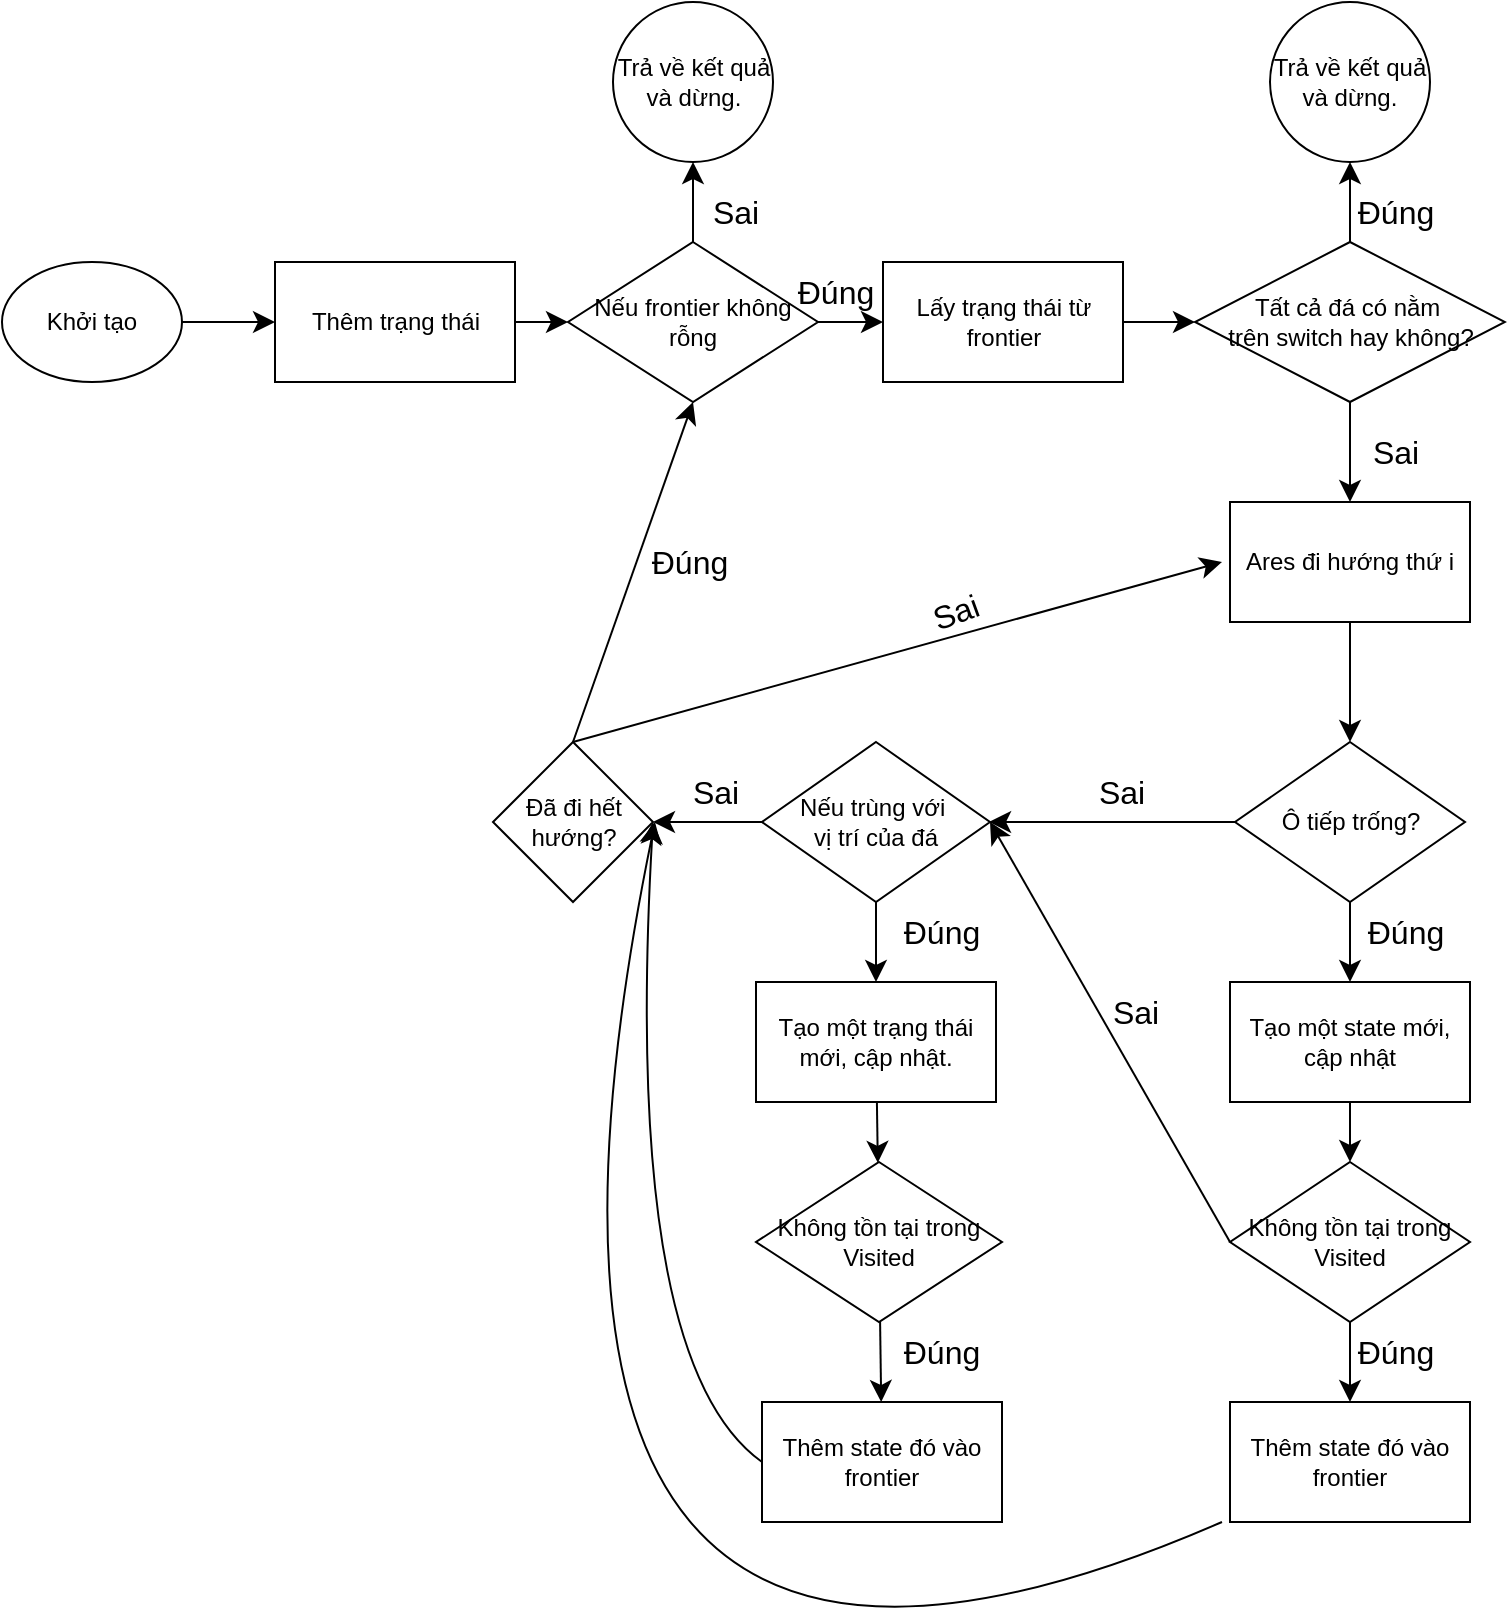 <mxfile version="24.8.3">
  <diagram id="C5RBs43oDa-KdzZeNtuy" name="Page-1">
    <mxGraphModel dx="692" dy="548" grid="1" gridSize="10" guides="1" tooltips="1" connect="1" arrows="1" fold="1" page="1" pageScale="1" pageWidth="827" pageHeight="1169" math="0" shadow="0">
      <root>
        <mxCell id="WIyWlLk6GJQsqaUBKTNV-0" />
        <mxCell id="WIyWlLk6GJQsqaUBKTNV-1" parent="WIyWlLk6GJQsqaUBKTNV-0" />
        <mxCell id="4DpYR3ocgLCXqnLhzdjY-2" value="" style="edgeStyle=none;curved=1;rounded=0;orthogonalLoop=1;jettySize=auto;html=1;fontSize=12;startSize=8;endSize=8;" edge="1" parent="WIyWlLk6GJQsqaUBKTNV-1" source="4DpYR3ocgLCXqnLhzdjY-0" target="4DpYR3ocgLCXqnLhzdjY-1">
          <mxGeometry relative="1" as="geometry" />
        </mxCell>
        <mxCell id="4DpYR3ocgLCXqnLhzdjY-0" value="Khởi tạo" style="ellipse;whiteSpace=wrap;html=1;" vertex="1" parent="WIyWlLk6GJQsqaUBKTNV-1">
          <mxGeometry x="40" y="190" width="90" height="60" as="geometry" />
        </mxCell>
        <mxCell id="4DpYR3ocgLCXqnLhzdjY-4" value="" style="edgeStyle=none;curved=1;rounded=0;orthogonalLoop=1;jettySize=auto;html=1;fontSize=12;startSize=8;endSize=8;" edge="1" parent="WIyWlLk6GJQsqaUBKTNV-1" source="4DpYR3ocgLCXqnLhzdjY-1" target="4DpYR3ocgLCXqnLhzdjY-3">
          <mxGeometry relative="1" as="geometry" />
        </mxCell>
        <mxCell id="4DpYR3ocgLCXqnLhzdjY-1" value="Thêm trạng thái" style="whiteSpace=wrap;html=1;" vertex="1" parent="WIyWlLk6GJQsqaUBKTNV-1">
          <mxGeometry x="176.5" y="190" width="120" height="60" as="geometry" />
        </mxCell>
        <mxCell id="4DpYR3ocgLCXqnLhzdjY-6" value="" style="edgeStyle=none;curved=1;rounded=0;orthogonalLoop=1;jettySize=auto;html=1;fontSize=12;startSize=8;endSize=8;" edge="1" parent="WIyWlLk6GJQsqaUBKTNV-1" source="4DpYR3ocgLCXqnLhzdjY-3" target="4DpYR3ocgLCXqnLhzdjY-5">
          <mxGeometry relative="1" as="geometry" />
        </mxCell>
        <mxCell id="4DpYR3ocgLCXqnLhzdjY-47" style="edgeStyle=none;curved=1;rounded=0;orthogonalLoop=1;jettySize=auto;html=1;entryX=0.5;entryY=1;entryDx=0;entryDy=0;fontSize=12;startSize=8;endSize=8;" edge="1" parent="WIyWlLk6GJQsqaUBKTNV-1" source="4DpYR3ocgLCXqnLhzdjY-3" target="4DpYR3ocgLCXqnLhzdjY-46">
          <mxGeometry relative="1" as="geometry" />
        </mxCell>
        <mxCell id="4DpYR3ocgLCXqnLhzdjY-3" value="Nếu frontier không&lt;div&gt;rỗng&lt;/div&gt;" style="rhombus;whiteSpace=wrap;html=1;" vertex="1" parent="WIyWlLk6GJQsqaUBKTNV-1">
          <mxGeometry x="323" y="180" width="125" height="80" as="geometry" />
        </mxCell>
        <mxCell id="4DpYR3ocgLCXqnLhzdjY-8" value="" style="edgeStyle=none;curved=1;rounded=0;orthogonalLoop=1;jettySize=auto;html=1;fontSize=12;startSize=8;endSize=8;" edge="1" parent="WIyWlLk6GJQsqaUBKTNV-1" source="4DpYR3ocgLCXqnLhzdjY-5" target="4DpYR3ocgLCXqnLhzdjY-7">
          <mxGeometry relative="1" as="geometry" />
        </mxCell>
        <mxCell id="4DpYR3ocgLCXqnLhzdjY-5" value="Lấy trạng thái từ&lt;div&gt;frontier&lt;/div&gt;" style="whiteSpace=wrap;html=1;" vertex="1" parent="WIyWlLk6GJQsqaUBKTNV-1">
          <mxGeometry x="480.5" y="190" width="120" height="60" as="geometry" />
        </mxCell>
        <mxCell id="4DpYR3ocgLCXqnLhzdjY-10" value="" style="edgeStyle=none;curved=1;rounded=0;orthogonalLoop=1;jettySize=auto;html=1;fontSize=12;startSize=8;endSize=8;" edge="1" parent="WIyWlLk6GJQsqaUBKTNV-1" source="4DpYR3ocgLCXqnLhzdjY-7" target="4DpYR3ocgLCXqnLhzdjY-9">
          <mxGeometry relative="1" as="geometry" />
        </mxCell>
        <mxCell id="4DpYR3ocgLCXqnLhzdjY-13" value="" style="edgeStyle=none;curved=1;rounded=0;orthogonalLoop=1;jettySize=auto;html=1;fontSize=12;startSize=8;endSize=8;" edge="1" parent="WIyWlLk6GJQsqaUBKTNV-1" source="4DpYR3ocgLCXqnLhzdjY-7" target="4DpYR3ocgLCXqnLhzdjY-12">
          <mxGeometry relative="1" as="geometry" />
        </mxCell>
        <mxCell id="4DpYR3ocgLCXqnLhzdjY-7" value="Tất cả đá có nằm&amp;nbsp;&lt;div&gt;trên switch hay không?&lt;/div&gt;" style="rhombus;whiteSpace=wrap;html=1;" vertex="1" parent="WIyWlLk6GJQsqaUBKTNV-1">
          <mxGeometry x="636.5" y="180" width="155" height="80" as="geometry" />
        </mxCell>
        <mxCell id="4DpYR3ocgLCXqnLhzdjY-9" value="Trả về kết quả và dừng." style="ellipse;whiteSpace=wrap;html=1;" vertex="1" parent="WIyWlLk6GJQsqaUBKTNV-1">
          <mxGeometry x="674" y="60" width="80" height="80" as="geometry" />
        </mxCell>
        <mxCell id="4DpYR3ocgLCXqnLhzdjY-11" value="Đúng" style="text;html=1;align=center;verticalAlign=middle;whiteSpace=wrap;rounded=0;fontSize=16;" vertex="1" parent="WIyWlLk6GJQsqaUBKTNV-1">
          <mxGeometry x="706.5" y="150" width="60" height="30" as="geometry" />
        </mxCell>
        <mxCell id="4DpYR3ocgLCXqnLhzdjY-24" style="edgeStyle=none;curved=1;rounded=0;orthogonalLoop=1;jettySize=auto;html=1;exitX=0.5;exitY=1;exitDx=0;exitDy=0;entryX=0.5;entryY=0;entryDx=0;entryDy=0;fontSize=12;startSize=8;endSize=8;" edge="1" parent="WIyWlLk6GJQsqaUBKTNV-1" source="4DpYR3ocgLCXqnLhzdjY-12" target="4DpYR3ocgLCXqnLhzdjY-14">
          <mxGeometry relative="1" as="geometry" />
        </mxCell>
        <mxCell id="4DpYR3ocgLCXqnLhzdjY-12" value="Ares đi hướng thứ i" style="whiteSpace=wrap;html=1;" vertex="1" parent="WIyWlLk6GJQsqaUBKTNV-1">
          <mxGeometry x="654" y="310" width="120" height="60" as="geometry" />
        </mxCell>
        <mxCell id="4DpYR3ocgLCXqnLhzdjY-17" value="" style="edgeStyle=none;curved=1;rounded=0;orthogonalLoop=1;jettySize=auto;html=1;fontSize=12;startSize=8;endSize=8;" edge="1" parent="WIyWlLk6GJQsqaUBKTNV-1" source="4DpYR3ocgLCXqnLhzdjY-14" target="4DpYR3ocgLCXqnLhzdjY-16">
          <mxGeometry relative="1" as="geometry" />
        </mxCell>
        <mxCell id="4DpYR3ocgLCXqnLhzdjY-56" style="edgeStyle=none;curved=1;rounded=0;orthogonalLoop=1;jettySize=auto;html=1;exitX=0;exitY=0.5;exitDx=0;exitDy=0;fontSize=12;startSize=8;endSize=8;entryX=0.996;entryY=0.5;entryDx=0;entryDy=0;entryPerimeter=0;" edge="1" parent="WIyWlLk6GJQsqaUBKTNV-1" source="4DpYR3ocgLCXqnLhzdjY-14" target="4DpYR3ocgLCXqnLhzdjY-33">
          <mxGeometry relative="1" as="geometry">
            <mxPoint x="600" y="470" as="targetPoint" />
          </mxGeometry>
        </mxCell>
        <mxCell id="4DpYR3ocgLCXqnLhzdjY-14" value="Ô tiếp trống?" style="rhombus;whiteSpace=wrap;html=1;" vertex="1" parent="WIyWlLk6GJQsqaUBKTNV-1">
          <mxGeometry x="656.5" y="430" width="115" height="80" as="geometry" />
        </mxCell>
        <mxCell id="4DpYR3ocgLCXqnLhzdjY-19" value="" style="edgeStyle=none;curved=1;rounded=0;orthogonalLoop=1;jettySize=auto;html=1;fontSize=12;startSize=8;endSize=8;" edge="1" parent="WIyWlLk6GJQsqaUBKTNV-1" source="4DpYR3ocgLCXqnLhzdjY-16" target="4DpYR3ocgLCXqnLhzdjY-18">
          <mxGeometry relative="1" as="geometry" />
        </mxCell>
        <mxCell id="4DpYR3ocgLCXqnLhzdjY-16" value="Tạo một state mới,&lt;div&gt;cập nhật&lt;/div&gt;" style="whiteSpace=wrap;html=1;" vertex="1" parent="WIyWlLk6GJQsqaUBKTNV-1">
          <mxGeometry x="654" y="550" width="120" height="60" as="geometry" />
        </mxCell>
        <mxCell id="4DpYR3ocgLCXqnLhzdjY-27" value="" style="edgeStyle=none;curved=1;rounded=0;orthogonalLoop=1;jettySize=auto;html=1;fontSize=12;startSize=8;endSize=8;" edge="1" parent="WIyWlLk6GJQsqaUBKTNV-1" source="4DpYR3ocgLCXqnLhzdjY-18" target="4DpYR3ocgLCXqnLhzdjY-26">
          <mxGeometry relative="1" as="geometry" />
        </mxCell>
        <mxCell id="4DpYR3ocgLCXqnLhzdjY-59" style="edgeStyle=none;curved=1;rounded=0;orthogonalLoop=1;jettySize=auto;html=1;exitX=0;exitY=0.5;exitDx=0;exitDy=0;entryX=1;entryY=0.5;entryDx=0;entryDy=0;fontSize=12;startSize=8;endSize=8;" edge="1" parent="WIyWlLk6GJQsqaUBKTNV-1" source="4DpYR3ocgLCXqnLhzdjY-18" target="4DpYR3ocgLCXqnLhzdjY-33">
          <mxGeometry relative="1" as="geometry" />
        </mxCell>
        <mxCell id="4DpYR3ocgLCXqnLhzdjY-18" value="Không tồn tại trong&lt;div&gt;Visited&lt;/div&gt;" style="rhombus;whiteSpace=wrap;html=1;" vertex="1" parent="WIyWlLk6GJQsqaUBKTNV-1">
          <mxGeometry x="654" y="640" width="120" height="80" as="geometry" />
        </mxCell>
        <mxCell id="4DpYR3ocgLCXqnLhzdjY-21" value="Sai" style="text;html=1;align=center;verticalAlign=middle;whiteSpace=wrap;rounded=0;fontSize=16;" vertex="1" parent="WIyWlLk6GJQsqaUBKTNV-1">
          <mxGeometry x="706.5" y="270" width="60" height="30" as="geometry" />
        </mxCell>
        <mxCell id="4DpYR3ocgLCXqnLhzdjY-66" style="edgeStyle=none;curved=1;rounded=0;orthogonalLoop=1;jettySize=auto;html=1;entryX=0;entryY=1;entryDx=0;entryDy=0;fontSize=12;startSize=8;endSize=8;" edge="1" parent="WIyWlLk6GJQsqaUBKTNV-1" target="4DpYR3ocgLCXqnLhzdjY-31">
          <mxGeometry relative="1" as="geometry">
            <mxPoint x="650" y="820" as="sourcePoint" />
            <Array as="points">
              <mxPoint x="260" y="990" />
            </Array>
          </mxGeometry>
        </mxCell>
        <mxCell id="4DpYR3ocgLCXqnLhzdjY-26" value="Thêm state đó vào frontier" style="whiteSpace=wrap;html=1;" vertex="1" parent="WIyWlLk6GJQsqaUBKTNV-1">
          <mxGeometry x="654" y="760" width="120" height="60" as="geometry" />
        </mxCell>
        <mxCell id="4DpYR3ocgLCXqnLhzdjY-30" value="Đúng" style="text;html=1;align=center;verticalAlign=middle;whiteSpace=wrap;rounded=0;fontSize=16;" vertex="1" parent="WIyWlLk6GJQsqaUBKTNV-1">
          <mxGeometry x="354" y="325" width="60" height="30" as="geometry" />
        </mxCell>
        <mxCell id="4DpYR3ocgLCXqnLhzdjY-31" value="Sai" style="text;html=1;align=center;verticalAlign=middle;whiteSpace=wrap;rounded=0;fontSize=16;" vertex="1" parent="WIyWlLk6GJQsqaUBKTNV-1">
          <mxGeometry x="366.5" y="440" width="60" height="30" as="geometry" />
        </mxCell>
        <mxCell id="4DpYR3ocgLCXqnLhzdjY-57" style="edgeStyle=none;curved=1;rounded=0;orthogonalLoop=1;jettySize=auto;html=1;entryX=0.5;entryY=0;entryDx=0;entryDy=0;fontSize=12;startSize=8;endSize=8;" edge="1" parent="WIyWlLk6GJQsqaUBKTNV-1" source="4DpYR3ocgLCXqnLhzdjY-33" target="4DpYR3ocgLCXqnLhzdjY-35">
          <mxGeometry relative="1" as="geometry" />
        </mxCell>
        <mxCell id="4DpYR3ocgLCXqnLhzdjY-62" value="" style="edgeStyle=none;curved=1;rounded=0;orthogonalLoop=1;jettySize=auto;html=1;fontSize=12;startSize=8;endSize=8;" edge="1" parent="WIyWlLk6GJQsqaUBKTNV-1" source="4DpYR3ocgLCXqnLhzdjY-33" target="4DpYR3ocgLCXqnLhzdjY-61">
          <mxGeometry relative="1" as="geometry" />
        </mxCell>
        <mxCell id="4DpYR3ocgLCXqnLhzdjY-33" value="Nếu trùng với&amp;nbsp;&lt;div&gt;vị trí của đá&lt;/div&gt;" style="rhombus;whiteSpace=wrap;html=1;" vertex="1" parent="WIyWlLk6GJQsqaUBKTNV-1">
          <mxGeometry x="420" y="430" width="114" height="80" as="geometry" />
        </mxCell>
        <mxCell id="4DpYR3ocgLCXqnLhzdjY-38" value="" style="edgeStyle=none;curved=1;rounded=0;orthogonalLoop=1;jettySize=auto;html=1;fontSize=12;startSize=8;endSize=8;" edge="1" parent="WIyWlLk6GJQsqaUBKTNV-1" source="4DpYR3ocgLCXqnLhzdjY-35" target="4DpYR3ocgLCXqnLhzdjY-37">
          <mxGeometry relative="1" as="geometry" />
        </mxCell>
        <mxCell id="4DpYR3ocgLCXqnLhzdjY-35" value="Tạo một trạng thái mới, cập nhật." style="whiteSpace=wrap;html=1;" vertex="1" parent="WIyWlLk6GJQsqaUBKTNV-1">
          <mxGeometry x="417" y="550" width="120" height="60" as="geometry" />
        </mxCell>
        <mxCell id="4DpYR3ocgLCXqnLhzdjY-40" value="" style="edgeStyle=none;curved=1;rounded=0;orthogonalLoop=1;jettySize=auto;html=1;fontSize=12;startSize=8;endSize=8;" edge="1" parent="WIyWlLk6GJQsqaUBKTNV-1" source="4DpYR3ocgLCXqnLhzdjY-37" target="4DpYR3ocgLCXqnLhzdjY-39">
          <mxGeometry relative="1" as="geometry" />
        </mxCell>
        <mxCell id="4DpYR3ocgLCXqnLhzdjY-37" value="Không tồn tại trong&lt;div&gt;Visited&lt;/div&gt;" style="rhombus;whiteSpace=wrap;html=1;" vertex="1" parent="WIyWlLk6GJQsqaUBKTNV-1">
          <mxGeometry x="417" y="640" width="123" height="80" as="geometry" />
        </mxCell>
        <mxCell id="4DpYR3ocgLCXqnLhzdjY-63" style="edgeStyle=none;curved=1;rounded=0;orthogonalLoop=1;jettySize=auto;html=1;exitX=0;exitY=0.5;exitDx=0;exitDy=0;entryX=1;entryY=0.5;entryDx=0;entryDy=0;fontSize=12;startSize=8;endSize=8;" edge="1" parent="WIyWlLk6GJQsqaUBKTNV-1" source="4DpYR3ocgLCXqnLhzdjY-39" target="4DpYR3ocgLCXqnLhzdjY-61">
          <mxGeometry relative="1" as="geometry">
            <Array as="points">
              <mxPoint x="350" y="740" />
            </Array>
          </mxGeometry>
        </mxCell>
        <mxCell id="4DpYR3ocgLCXqnLhzdjY-39" value="Thêm state đó vào frontier" style="whiteSpace=wrap;html=1;" vertex="1" parent="WIyWlLk6GJQsqaUBKTNV-1">
          <mxGeometry x="420" y="760" width="120" height="60" as="geometry" />
        </mxCell>
        <mxCell id="4DpYR3ocgLCXqnLhzdjY-41" value="Đúng" style="text;html=1;align=center;verticalAlign=middle;whiteSpace=wrap;rounded=0;fontSize=16;" vertex="1" parent="WIyWlLk6GJQsqaUBKTNV-1">
          <mxGeometry x="480" y="510" width="60" height="30" as="geometry" />
        </mxCell>
        <mxCell id="4DpYR3ocgLCXqnLhzdjY-44" value="Sai" style="text;html=1;align=center;verticalAlign=middle;whiteSpace=wrap;rounded=0;fontSize=16;" vertex="1" parent="WIyWlLk6GJQsqaUBKTNV-1">
          <mxGeometry x="576.5" y="550" width="60" height="30" as="geometry" />
        </mxCell>
        <mxCell id="4DpYR3ocgLCXqnLhzdjY-45" value="Đúng" style="text;html=1;align=center;verticalAlign=middle;whiteSpace=wrap;rounded=0;fontSize=16;" vertex="1" parent="WIyWlLk6GJQsqaUBKTNV-1">
          <mxGeometry x="426.5" y="190" width="60" height="30" as="geometry" />
        </mxCell>
        <mxCell id="4DpYR3ocgLCXqnLhzdjY-46" value="Trả về kết quả và dừng." style="ellipse;whiteSpace=wrap;html=1;" vertex="1" parent="WIyWlLk6GJQsqaUBKTNV-1">
          <mxGeometry x="345.5" y="60" width="80" height="80" as="geometry" />
        </mxCell>
        <mxCell id="4DpYR3ocgLCXqnLhzdjY-48" value="Sai" style="text;html=1;align=center;verticalAlign=middle;whiteSpace=wrap;rounded=0;fontSize=16;" vertex="1" parent="WIyWlLk6GJQsqaUBKTNV-1">
          <mxGeometry x="376.5" y="150" width="60" height="30" as="geometry" />
        </mxCell>
        <mxCell id="4DpYR3ocgLCXqnLhzdjY-51" value="Đúng" style="text;html=1;align=center;verticalAlign=middle;whiteSpace=wrap;rounded=0;fontSize=16;" vertex="1" parent="WIyWlLk6GJQsqaUBKTNV-1">
          <mxGeometry x="706.5" y="720" width="60" height="30" as="geometry" />
        </mxCell>
        <mxCell id="4DpYR3ocgLCXqnLhzdjY-52" value="Sai" style="text;html=1;align=center;verticalAlign=middle;whiteSpace=wrap;rounded=0;fontSize=16;rotation=0;" vertex="1" parent="WIyWlLk6GJQsqaUBKTNV-1">
          <mxGeometry x="570" y="440" width="60" height="30" as="geometry" />
        </mxCell>
        <mxCell id="4DpYR3ocgLCXqnLhzdjY-54" value="Sai" style="text;html=1;align=center;verticalAlign=middle;whiteSpace=wrap;rounded=0;fontSize=16;rotation=-20;" vertex="1" parent="WIyWlLk6GJQsqaUBKTNV-1">
          <mxGeometry x="486.5" y="350" width="60" height="30" as="geometry" />
        </mxCell>
        <mxCell id="4DpYR3ocgLCXqnLhzdjY-55" value="Đúng" style="text;html=1;align=center;verticalAlign=middle;whiteSpace=wrap;rounded=0;fontSize=16;" vertex="1" parent="WIyWlLk6GJQsqaUBKTNV-1">
          <mxGeometry x="711.5" y="510" width="60" height="30" as="geometry" />
        </mxCell>
        <mxCell id="4DpYR3ocgLCXqnLhzdjY-58" value="Đúng" style="text;html=1;align=center;verticalAlign=middle;whiteSpace=wrap;rounded=0;fontSize=16;" vertex="1" parent="WIyWlLk6GJQsqaUBKTNV-1">
          <mxGeometry x="480" y="720" width="60" height="30" as="geometry" />
        </mxCell>
        <mxCell id="4DpYR3ocgLCXqnLhzdjY-64" style="edgeStyle=none;curved=1;rounded=0;orthogonalLoop=1;jettySize=auto;html=1;exitX=0.5;exitY=0;exitDx=0;exitDy=0;fontSize=12;startSize=8;endSize=8;" edge="1" parent="WIyWlLk6GJQsqaUBKTNV-1" source="4DpYR3ocgLCXqnLhzdjY-61">
          <mxGeometry relative="1" as="geometry">
            <mxPoint x="650" y="340" as="targetPoint" />
          </mxGeometry>
        </mxCell>
        <mxCell id="4DpYR3ocgLCXqnLhzdjY-65" style="edgeStyle=none;curved=1;rounded=0;orthogonalLoop=1;jettySize=auto;html=1;entryX=0.5;entryY=1;entryDx=0;entryDy=0;fontSize=12;startSize=8;endSize=8;exitX=0.5;exitY=0;exitDx=0;exitDy=0;" edge="1" parent="WIyWlLk6GJQsqaUBKTNV-1" source="4DpYR3ocgLCXqnLhzdjY-61" target="4DpYR3ocgLCXqnLhzdjY-3">
          <mxGeometry relative="1" as="geometry" />
        </mxCell>
        <mxCell id="4DpYR3ocgLCXqnLhzdjY-61" value="Đã đi hết hướng?" style="rhombus;whiteSpace=wrap;html=1;" vertex="1" parent="WIyWlLk6GJQsqaUBKTNV-1">
          <mxGeometry x="285.5" y="430" width="80" height="80" as="geometry" />
        </mxCell>
      </root>
    </mxGraphModel>
  </diagram>
</mxfile>
